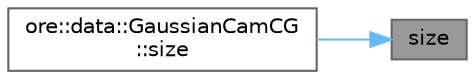 digraph "size"
{
 // INTERACTIVE_SVG=YES
 // LATEX_PDF_SIZE
  bgcolor="transparent";
  edge [fontname=Helvetica,fontsize=10,labelfontname=Helvetica,labelfontsize=10];
  node [fontname=Helvetica,fontsize=10,shape=box,height=0.2,width=0.4];
  rankdir="RL";
  Node1 [label="size",height=0.2,width=0.4,color="gray40", fillcolor="grey60", style="filled", fontcolor="black",tooltip=" "];
  Node1 -> Node2 [dir="back",color="steelblue1",style="solid"];
  Node2 [label="ore::data::GaussianCamCG\l::size",height=0.2,width=0.4,color="grey40", fillcolor="white", style="filled",URL="$classore_1_1data_1_1_gaussian_cam_c_g.html#a22f414d57ba9b94e5696ae6fb61352a2",tooltip=" "];
}
